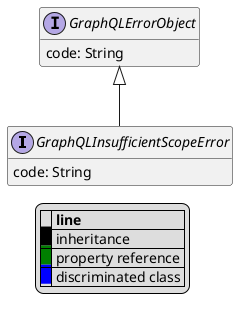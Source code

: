 @startuml

hide empty fields
hide empty methods
legend
|= |= line |
|<back:black>   </back>| inheritance |
|<back:green>   </back>| property reference |
|<back:blue>   </back>| discriminated class |
endlegend
interface GraphQLInsufficientScopeError [[GraphQLInsufficientScopeError.svg]] extends GraphQLErrorObject {
    code: String
}
interface GraphQLErrorObject [[GraphQLErrorObject.svg]]  {
    code: String
}





@enduml
